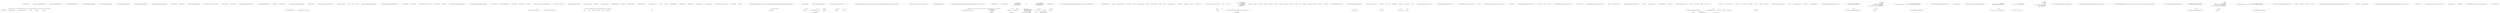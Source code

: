 digraph  {
n52 [label="CommandLine.Text.Tests.VerbsHelpTextFixture", span=""];
n0 [cluster="CommandLine.Text.Tests.VerbsHelpTextFixture.FailedParsingPrintsHelpIndex()", label="Entry CommandLine.Text.Tests.VerbsHelpTextFixture.FailedParsingPrintsHelpIndex()", span="43-43"];
n1 [cluster="CommandLine.Text.Tests.VerbsHelpTextFixture.FailedParsingPrintsHelpIndex()", label="DoCoreTestForIndex(new string[] {})", span="45-45"];
n2 [cluster="CommandLine.Text.Tests.VerbsHelpTextFixture.FailedParsingPrintsHelpIndex()", label="Exit CommandLine.Text.Tests.VerbsHelpTextFixture.FailedParsingPrintsHelpIndex()", span="43-43"];
n3 [cluster="CommandLine.Text.Tests.VerbsHelpTextFixture.DoCoreTestForIndex(string[])", label="Entry CommandLine.Text.Tests.VerbsHelpTextFixture.DoCoreTestForIndex(string[])", span="94-94"];
n4 [cluster="CommandLine.Text.Tests.VerbsHelpTextFixture.RequestingHelpPrintsHelpIndex()", label="Entry CommandLine.Text.Tests.VerbsHelpTextFixture.RequestingHelpPrintsHelpIndex()", span="49-49"];
n5 [cluster="CommandLine.Text.Tests.VerbsHelpTextFixture.RequestingHelpPrintsHelpIndex()", label="DoCoreTestForIndex(new string[] {''help''})", span="51-51"];
n6 [cluster="CommandLine.Text.Tests.VerbsHelpTextFixture.RequestingHelpPrintsHelpIndex()", label="Exit CommandLine.Text.Tests.VerbsHelpTextFixture.RequestingHelpPrintsHelpIndex()", span="49-49"];
n7 [cluster="CommandLine.Text.Tests.VerbsHelpTextFixture.RequestingBadHelpPrintsHelpIndex()", label="Entry CommandLine.Text.Tests.VerbsHelpTextFixture.RequestingBadHelpPrintsHelpIndex()", span="55-55"];
n8 [cluster="CommandLine.Text.Tests.VerbsHelpTextFixture.RequestingBadHelpPrintsHelpIndex()", label="DoCoreTestForIndex(new string[] { ''help'', ''undefined'' })", span="57-57"];
n9 [cluster="CommandLine.Text.Tests.VerbsHelpTextFixture.RequestingBadHelpPrintsHelpIndex()", label="Exit CommandLine.Text.Tests.VerbsHelpTextFixture.RequestingBadHelpPrintsHelpIndex()", span="55-55"];
n10 [cluster="CommandLine.Text.Tests.VerbsHelpTextFixture.FailedVerbParsingPrintsParticularHelpScreen()", label="Entry CommandLine.Text.Tests.VerbsHelpTextFixture.FailedVerbParsingPrintsParticularHelpScreen()", span="61-61"];
n11 [cluster="CommandLine.Text.Tests.VerbsHelpTextFixture.FailedVerbParsingPrintsParticularHelpScreen()", label="var options = new OptionsWithVerbsHelp()", span="63-63"];
n12 [cluster="CommandLine.Text.Tests.VerbsHelpTextFixture.FailedVerbParsingPrintsParticularHelpScreen()", label="var testWriter = new StringWriter()", span="64-64"];
n22 [cluster="CommandLine.Tests.Mocks.OptionsWithVerbsHelp.OptionsWithVerbsHelp()", label="Entry CommandLine.Tests.Mocks.OptionsWithVerbsHelp.OptionsWithVerbsHelp()", span="80-80"];
n13 [cluster="CommandLine.Text.Tests.VerbsHelpTextFixture.FailedVerbParsingPrintsParticularHelpScreen()", label="Result = Parser.ParseArguments(new string[] { ''clone'', ''--no_hardlinks'' }, options, testWriter)", span="65-65"];
n23 [cluster="System.IO.StringWriter.StringWriter()", label="Entry System.IO.StringWriter.StringWriter()", span="0-0"];
n15 [cluster="CommandLine.Text.Tests.VerbsHelpTextFixture.FailedVerbParsingPrintsParticularHelpScreen()", label="var helpText = testWriter.ToString()", span="69-69"];
n14 [cluster="CommandLine.Text.Tests.VerbsHelpTextFixture.FailedVerbParsingPrintsParticularHelpScreen()", label="ResultShouldBeFalse()", span="67-67"];
n24 [cluster="CommandLine.ICommandLineParser.ParseArguments(string[], object, System.IO.TextWriter)", label="Entry CommandLine.ICommandLineParser.ParseArguments(string[], object, System.IO.TextWriter)", span="64-64"];
n25 [cluster="CommandLine.Tests.CommandLineParserBaseFixture.ResultShouldBeFalse()", label="Entry CommandLine.Tests.CommandLineParserBaseFixture.ResultShouldBeFalse()", span="64-64"];
n16 [cluster="CommandLine.Text.Tests.VerbsHelpTextFixture.FailedVerbParsingPrintsParticularHelpScreen()", label="Console.WriteLine(helpText)", span="70-70"];
n26 [cluster="System.IO.StringWriter.ToString()", label="Entry System.IO.StringWriter.ToString()", span="0-0"];
n17 [cluster="CommandLine.Text.Tests.VerbsHelpTextFixture.FailedVerbParsingPrintsParticularHelpScreen()", label="var lines = helpText.Split(new string[] { Environment.NewLine }, StringSplitOptions.RemoveEmptyEntries)", span="71-71"];
n27 [cluster="System.Console.WriteLine(string)", label="Entry System.Console.WriteLine(string)", span="0-0"];
n18 [cluster="CommandLine.Text.Tests.VerbsHelpTextFixture.FailedVerbParsingPrintsParticularHelpScreen()", label="lines[5].Trim().Should().Equal(''--no-hardlinks    Optimize the cloning process from a repository on a local'')", span="73-73"];
n28 [cluster="string.Split(string[], System.StringSplitOptions)", label="Entry string.Split(string[], System.StringSplitOptions)", span="0-0"];
n19 [cluster="CommandLine.Text.Tests.VerbsHelpTextFixture.FailedVerbParsingPrintsParticularHelpScreen()", label="lines[6].Trim().Should().Equal(''filesystem by copying files.'')", span="74-74"];
n20 [cluster="CommandLine.Text.Tests.VerbsHelpTextFixture.FailedVerbParsingPrintsParticularHelpScreen()", label="lines[7].Trim().Should().Equal(''-q, --quiet       Suppress summary message.'')", span="75-75"];
n29 [cluster="string.Trim()", label="Entry string.Trim()", span="0-0"];
n30 [cluster="Unk.Should", label="Entry Unk.Should", span=""];
n31 [cluster="Unk.Equal", label="Entry Unk.Equal", span=""];
n21 [cluster="CommandLine.Text.Tests.VerbsHelpTextFixture.FailedVerbParsingPrintsParticularHelpScreen()", label="Exit CommandLine.Text.Tests.VerbsHelpTextFixture.FailedVerbParsingPrintsParticularHelpScreen()", span="61-61"];
n32 [cluster="CommandLine.Text.Tests.VerbsHelpTextFixture.RequestingHelpOfParticularVerbWithoutInstanceShouldWork()", label="Entry CommandLine.Text.Tests.VerbsHelpTextFixture.RequestingHelpOfParticularVerbWithoutInstanceShouldWork()", span="80-80"];
n33 [cluster="CommandLine.Text.Tests.VerbsHelpTextFixture.RequestingHelpOfParticularVerbWithoutInstanceShouldWork()", label="var options = new OptionsWithVerbsHelp()", span="82-82"];
n34 [cluster="CommandLine.Text.Tests.VerbsHelpTextFixture.RequestingHelpOfParticularVerbWithoutInstanceShouldWork()", label="var testWriter = new StringWriter()", span="83-83"];
n35 [cluster="CommandLine.Text.Tests.VerbsHelpTextFixture.RequestingHelpOfParticularVerbWithoutInstanceShouldWork()", label="Result = Parser.ParseArguments(new string[] {''help'', ''add''}, options, testWriter)", span="84-84"];
n37 [cluster="CommandLine.Text.Tests.VerbsHelpTextFixture.RequestingHelpOfParticularVerbWithoutInstanceShouldWork()", label="var helpText = testWriter.ToString()", span="88-88"];
n36 [cluster="CommandLine.Text.Tests.VerbsHelpTextFixture.RequestingHelpOfParticularVerbWithoutInstanceShouldWork()", label="ResultShouldBeFalse()", span="86-86"];
n38 [cluster="CommandLine.Text.Tests.VerbsHelpTextFixture.RequestingHelpOfParticularVerbWithoutInstanceShouldWork()", label="Console.WriteLine(helpText)", span="89-89"];
n39 [cluster="CommandLine.Text.Tests.VerbsHelpTextFixture.RequestingHelpOfParticularVerbWithoutInstanceShouldWork()", label="var lines = helpText.Split(new string[] { Environment.NewLine }, StringSplitOptions.RemoveEmptyEntries)", span="90-90"];
n40 [cluster="CommandLine.Text.Tests.VerbsHelpTextFixture.RequestingHelpOfParticularVerbWithoutInstanceShouldWork()", label="Exit CommandLine.Text.Tests.VerbsHelpTextFixture.RequestingHelpOfParticularVerbWithoutInstanceShouldWork()", span="80-80"];
n41 [cluster="CommandLine.Text.Tests.VerbsHelpTextFixture.DoCoreTestForIndex(string[])", label="var options = new OptionsWithVerbsHelp()", span="96-96"];
n43 [cluster="CommandLine.Text.Tests.VerbsHelpTextFixture.DoCoreTestForIndex(string[])", label="Result = Parser.ParseArguments(args, options, testWriter)", span="98-98"];
n42 [cluster="CommandLine.Text.Tests.VerbsHelpTextFixture.DoCoreTestForIndex(string[])", label="var testWriter = new StringWriter()", span="97-97"];
n45 [cluster="CommandLine.Text.Tests.VerbsHelpTextFixture.DoCoreTestForIndex(string[])", label="var helpText = testWriter.ToString()", span="102-102"];
n44 [cluster="CommandLine.Text.Tests.VerbsHelpTextFixture.DoCoreTestForIndex(string[])", label="ResultShouldBeFalse()", span="100-100"];
n46 [cluster="CommandLine.Text.Tests.VerbsHelpTextFixture.DoCoreTestForIndex(string[])", label="Console.WriteLine(helpText)", span="103-103"];
n47 [cluster="CommandLine.Text.Tests.VerbsHelpTextFixture.DoCoreTestForIndex(string[])", label="var lines = helpText.Split(new string[] { Environment.NewLine }, StringSplitOptions.RemoveEmptyEntries)", span="104-104"];
n48 [cluster="CommandLine.Text.Tests.VerbsHelpTextFixture.DoCoreTestForIndex(string[])", label="lines[5].Trim().Should().Equal(''add       Add file contents to the index.'')", span="106-106"];
n49 [cluster="CommandLine.Text.Tests.VerbsHelpTextFixture.DoCoreTestForIndex(string[])", label="lines[6].Trim().Should().Equal(''commit    Record changes to the repository.'')", span="107-107"];
n50 [cluster="CommandLine.Text.Tests.VerbsHelpTextFixture.DoCoreTestForIndex(string[])", label="lines[7].Trim().Should().Equal(''clone     Clone a repository into a new directory.'')", span="108-108"];
n51 [cluster="CommandLine.Text.Tests.VerbsHelpTextFixture.DoCoreTestForIndex(string[])", label="Exit CommandLine.Text.Tests.VerbsHelpTextFixture.DoCoreTestForIndex(string[])", span="94-94"];
m0_4 [cluster="CommandLine.ParserSettings.~ParserSettings()", file="InstanceChooser.cs", label="Entry CommandLine.ParserSettings.~ParserSettings()", span="34-34"];
m0_5 [cluster="CommandLine.ParserSettings.~ParserSettings()", file="InstanceChooser.cs", label="Dispose(false)", span="36-36"];
m0_6 [cluster="CommandLine.ParserSettings.~ParserSettings()", file="InstanceChooser.cs", label="Exit CommandLine.ParserSettings.~ParserSettings()", span="34-34"];
m0_0 [cluster="CommandLine.ParserSettings.ParserSettings()", file="InstanceChooser.cs", label="Entry CommandLine.ParserSettings.ParserSettings()", span="25-25"];
m0_1 [cluster="CommandLine.ParserSettings.ParserSettings()", file="InstanceChooser.cs", label="this.caseSensitive = true", span="27-27"];
m0_2 [cluster="CommandLine.ParserSettings.ParserSettings()", file="InstanceChooser.cs", label="this.parsingCulture = CultureInfo.InvariantCulture", span="28-28"];
m0_3 [cluster="CommandLine.ParserSettings.ParserSettings()", file="InstanceChooser.cs", label="Exit CommandLine.ParserSettings.ParserSettings()", span="25-25"];
m0_7 [cluster="CommandLine.ParserSettings.Dispose(bool)", file="InstanceChooser.cs", label="Entry CommandLine.ParserSettings.Dispose(bool)", span="126-126"];
m0_13 [cluster="CommandLine.ParserSettings.Dispose(bool)", file="InstanceChooser.cs", label="this.disposed", span="128-128"];
m0_15 [cluster="CommandLine.ParserSettings.Dispose(bool)", file="InstanceChooser.cs", label=disposing, span="133-133"];
m0_14 [cluster="CommandLine.ParserSettings.Dispose(bool)", file="InstanceChooser.cs", label="return;", span="130-130"];
m0_16 [cluster="CommandLine.ParserSettings.Dispose(bool)", file="InstanceChooser.cs", label="HelpWriter != null", span="135-135"];
m0_17 [cluster="CommandLine.ParserSettings.Dispose(bool)", file="InstanceChooser.cs", label="this.helpWriter.Dispose()", span="137-137"];
m0_19 [cluster="CommandLine.ParserSettings.Dispose(bool)", file="InstanceChooser.cs", label="this.disposed = true", span="141-141"];
m0_18 [cluster="CommandLine.ParserSettings.Dispose(bool)", file="InstanceChooser.cs", label="this.helpWriter = null", span="138-138"];
m0_20 [cluster="CommandLine.ParserSettings.Dispose(bool)", file="InstanceChooser.cs", label="Exit CommandLine.ParserSettings.Dispose(bool)", span="126-126"];
m0_12 [cluster="System.GC.SuppressFinalize(object)", file="InstanceChooser.cs", label="Entry System.GC.SuppressFinalize(object)", span="0-0"];
m0_21 [cluster="System.IO.TextWriter.Dispose()", file="InstanceChooser.cs", label="Entry System.IO.TextWriter.Dispose()", span="0-0"];
m0_8 [cluster="CommandLine.ParserSettings.Dispose()", file="InstanceChooser.cs", label="Entry CommandLine.ParserSettings.Dispose()", span="119-119"];
m0_9 [cluster="CommandLine.ParserSettings.Dispose()", file="InstanceChooser.cs", label="Dispose(true)", span="121-121"];
m0_10 [cluster="CommandLine.ParserSettings.Dispose()", file="InstanceChooser.cs", label="GC.SuppressFinalize(this)", span="123-123"];
m0_11 [cluster="CommandLine.ParserSettings.Dispose()", file="InstanceChooser.cs", label="Exit CommandLine.ParserSettings.Dispose()", span="119-119"];
m0_22 [file="InstanceChooser.cs", label="CommandLine.ParserSettings", span=""];
m2_22 [cluster="System.Collections.Generic.IEnumerable<TSource>.Contains<TSource>(TSource)", file="Tokenizer.cs", label="Entry System.Collections.Generic.IEnumerable<TSource>.Contains<TSource>(TSource)", span="0-0"];
m2_133 [cluster="string.Split(params char[])", file="Tokenizer.cs", label="Entry string.Split(params char[])", span="0-0"];
m2_14 [cluster="Unk.nameLookup", file="Tokenizer.cs", label="Entry Unk.nameLookup", span=""];
m2_23 [cluster="CommandLine.Core.Tokenizer.PreprocessDashDash(System.Collections.Generic.IEnumerable<string>, System.Func<System.Collections.Generic.IEnumerable<string>, RailwaySharp.ErrorHandling.Result<System.Collections.Generic.IEnumerable<CommandLine.Core.Token>, CommandLine.Error>>)", file="Tokenizer.cs", label="Entry CommandLine.Core.Tokenizer.PreprocessDashDash(System.Collections.Generic.IEnumerable<string>, System.Func<System.Collections.Generic.IEnumerable<string>, RailwaySharp.ErrorHandling.Result<System.Collections.Generic.IEnumerable<CommandLine.Core.Token>, CommandLine.Error>>)", span="33-33"];
m2_24 [cluster="CommandLine.Core.Tokenizer.PreprocessDashDash(System.Collections.Generic.IEnumerable<string>, System.Func<System.Collections.Generic.IEnumerable<string>, RailwaySharp.ErrorHandling.Result<System.Collections.Generic.IEnumerable<CommandLine.Core.Token>, CommandLine.Error>>)", file="Tokenizer.cs", label="arguments.Any(arg => arg.EqualsOrdinal(''--''))", span="37-37"];
m2_25 [cluster="CommandLine.Core.Tokenizer.PreprocessDashDash(System.Collections.Generic.IEnumerable<string>, System.Func<System.Collections.Generic.IEnumerable<string>, RailwaySharp.ErrorHandling.Result<System.Collections.Generic.IEnumerable<CommandLine.Core.Token>, CommandLine.Error>>)", file="Tokenizer.cs", label="var tokenizerResult = tokenizer(arguments.TakeWhile(arg => !arg.EqualsOrdinal(''--'')))", span="39-39"];
m2_26 [cluster="CommandLine.Core.Tokenizer.PreprocessDashDash(System.Collections.Generic.IEnumerable<string>, System.Func<System.Collections.Generic.IEnumerable<string>, RailwaySharp.ErrorHandling.Result<System.Collections.Generic.IEnumerable<CommandLine.Core.Token>, CommandLine.Error>>)", file="Tokenizer.cs", label="var values = arguments.SkipWhile(arg => !arg.EqualsOrdinal(''--'')).Skip(1).Select(Token.Value)", span="40-40"];
m2_28 [cluster="CommandLine.Core.Tokenizer.PreprocessDashDash(System.Collections.Generic.IEnumerable<string>, System.Func<System.Collections.Generic.IEnumerable<string>, RailwaySharp.ErrorHandling.Result<System.Collections.Generic.IEnumerable<CommandLine.Core.Token>, CommandLine.Error>>)", file="Tokenizer.cs", label="return tokenizer(arguments);", span="43-43"];
m2_27 [cluster="CommandLine.Core.Tokenizer.PreprocessDashDash(System.Collections.Generic.IEnumerable<string>, System.Func<System.Collections.Generic.IEnumerable<string>, RailwaySharp.ErrorHandling.Result<System.Collections.Generic.IEnumerable<CommandLine.Core.Token>, CommandLine.Error>>)", file="Tokenizer.cs", label="return tokenizerResult.Map(tokens => tokens.Concat(values));", span="41-41"];
m2_29 [cluster="CommandLine.Core.Tokenizer.PreprocessDashDash(System.Collections.Generic.IEnumerable<string>, System.Func<System.Collections.Generic.IEnumerable<string>, RailwaySharp.ErrorHandling.Result<System.Collections.Generic.IEnumerable<CommandLine.Core.Token>, CommandLine.Error>>)", file="Tokenizer.cs", label="Exit CommandLine.Core.Tokenizer.PreprocessDashDash(System.Collections.Generic.IEnumerable<string>, System.Func<System.Collections.Generic.IEnumerable<string>, RailwaySharp.ErrorHandling.Result<System.Collections.Generic.IEnumerable<CommandLine.Core.Token>, CommandLine.Error>>)", span="33-33"];
m2_79 [cluster="System.Collections.Generic.IEnumerable<TSource>.Concat<TSource>(System.Collections.Generic.IEnumerable<TSource>)", file="Tokenizer.cs", label="Entry System.Collections.Generic.IEnumerable<TSource>.Concat<TSource>(System.Collections.Generic.IEnumerable<TSource>)", span="0-0"];
m2_131 [cluster="CommandLine.BadFormatTokenError.BadFormatTokenError(string)", file="Tokenizer.cs", label="Entry CommandLine.BadFormatTokenError.BadFormatTokenError(string)", span="196-196"];
m2_50 [cluster="CommandLine.Core.Tokenizer.ExplodeOptionList(RailwaySharp.ErrorHandling.Result<System.Collections.Generic.IEnumerable<CommandLine.Core.Token>, CommandLine.Error>, System.Func<string, CSharpx.Maybe<char>>)", file="Tokenizer.cs", label="Entry CommandLine.Core.Tokenizer.ExplodeOptionList(RailwaySharp.ErrorHandling.Result<System.Collections.Generic.IEnumerable<CommandLine.Core.Token>, CommandLine.Error>, System.Func<string, CSharpx.Maybe<char>>)", span="46-46"];
m2_51 [cluster="CommandLine.Core.Tokenizer.ExplodeOptionList(RailwaySharp.ErrorHandling.Result<System.Collections.Generic.IEnumerable<CommandLine.Core.Token>, CommandLine.Error>, System.Func<string, CSharpx.Maybe<char>>)", file="Tokenizer.cs", label="var tokens = tokenizerResult.SucceededWith()", span="50-50"];
m2_52 [cluster="CommandLine.Core.Tokenizer.ExplodeOptionList(RailwaySharp.ErrorHandling.Result<System.Collections.Generic.IEnumerable<CommandLine.Core.Token>, CommandLine.Error>, System.Func<string, CSharpx.Maybe<char>>)", file="Tokenizer.cs", label="var replaces = tokens.Select((t,i) =>\r\n                optionSequenceWithSeparatorLookup(t.Text)\r\n                    .Return(sep => Tuple.Create(i + 1, sep),\r\n                        Tuple.Create(-1, '\0'))).SkipWhile(x => x.Item1 < 0)", span="52-55"];
m2_55 [cluster="CommandLine.Core.Tokenizer.ExplodeOptionList(RailwaySharp.ErrorHandling.Result<System.Collections.Generic.IEnumerable<CommandLine.Core.Token>, CommandLine.Error>, System.Func<string, CSharpx.Maybe<char>>)", file="Tokenizer.cs", label="return Result.Succeed(flattened, tokenizerResult.SuccessfulMessages());", span="64-64"];
m2_53 [cluster="CommandLine.Core.Tokenizer.ExplodeOptionList(RailwaySharp.ErrorHandling.Result<System.Collections.Generic.IEnumerable<CommandLine.Core.Token>, CommandLine.Error>, System.Func<string, CSharpx.Maybe<char>>)", file="Tokenizer.cs", label="var exploded = tokens.Select((t, i) =>\r\n                        replaces.FirstOrDefault(x => x.Item1 == i).ToMaybe()\r\n                            .Return(r => t.Text.Split(r.Item2).Select(Token.Value),\r\n                                Enumerable.Empty<Token>().Concat(new[]{ t })))", span="57-60"];
m2_54 [cluster="CommandLine.Core.Tokenizer.ExplodeOptionList(RailwaySharp.ErrorHandling.Result<System.Collections.Generic.IEnumerable<CommandLine.Core.Token>, CommandLine.Error>, System.Func<string, CSharpx.Maybe<char>>)", file="Tokenizer.cs", label="var flattened = exploded.SelectMany(x => x)", span="62-62"];
m2_56 [cluster="CommandLine.Core.Tokenizer.ExplodeOptionList(RailwaySharp.ErrorHandling.Result<System.Collections.Generic.IEnumerable<CommandLine.Core.Token>, CommandLine.Error>, System.Func<string, CSharpx.Maybe<char>>)", file="Tokenizer.cs", label="Exit CommandLine.Core.Tokenizer.ExplodeOptionList(RailwaySharp.ErrorHandling.Result<System.Collections.Generic.IEnumerable<CommandLine.Core.Token>, CommandLine.Error>, System.Func<string, CSharpx.Maybe<char>>)", span="46-46"];
m2_8 [cluster="string.StartsWith(string, System.StringComparison)", file="Tokenizer.cs", label="Entry string.StartsWith(string, System.StringComparison)", span="0-0"];
m2_58 [cluster="Unk.SkipWhile", file="Tokenizer.cs", label="Entry Unk.SkipWhile", span=""];
m2_111 [cluster="CommandLine.Core.Token.Name(string)", file="Tokenizer.cs", label="Entry CommandLine.Core.Token.Name(string)", span="19-19"];
m2_132 [cluster="System.Action<T>.Invoke(T)", file="Tokenizer.cs", label="Entry System.Action<T>.Invoke(T)", span="0-0"];
m2_30 [cluster="Unk.Any", file="Tokenizer.cs", label="Entry Unk.Any", span=""];
m2_9 [cluster="CommandLine.Core.Token.Value(string)", file="Tokenizer.cs", label="Entry CommandLine.Core.Token.Value(string)", span="24-24"];
m2_13 [cluster="Unk.IsName", file="Tokenizer.cs", label="Entry Unk.IsName", span=""];
m2_32 [cluster="System.Func<T, TResult>.Invoke(T)", file="Tokenizer.cs", label="Entry System.Func<T, TResult>.Invoke(T)", span="0-0"];
m2_15 [cluster="Unk.Where", file="Tokenizer.cs", label="Entry Unk.Where", span=""];
m2_69 [cluster="Unk.Create", file="Tokenizer.cs", label="Entry Unk.Create", span=""];
m2_78 [cluster="System.Linq.Enumerable.Empty<TResult>()", file="Tokenizer.cs", label="Entry System.Linq.Enumerable.Empty<TResult>()", span="0-0"];
m2_112 [cluster="string.Substring(int, int)", file="Tokenizer.cs", label="Entry string.Substring(int, int)", span="0-0"];
m2_113 [cluster="string.String(char, int)", file="Tokenizer.cs", label="Entry string.String(char, int)", span="0-0"];
m2_77 [cluster="Unk.ToMaybe", file="Tokenizer.cs", label="Entry Unk.ToMaybe", span=""];
m2_64 [cluster="System.Tuple.Create<T1, T2>(T1, T2)", file="Tokenizer.cs", label="Entry System.Tuple.Create<T1, T2>(T1, T2)", span="0-0"];
m2_83 [cluster="lambda expression", file="Tokenizer.cs", label="Entry lambda expression", span="59-59"];
m2_20 [cluster="lambda expression", file="Tokenizer.cs", label="!unkTokens.Contains(x)", span="30-30"];
m2_19 [cluster="lambda expression", file="Tokenizer.cs", label="Entry lambda expression", span="30-30"];
m2_21 [cluster="lambda expression", file="Tokenizer.cs", label="Exit lambda expression", span="30-30"];
m2_37 [cluster="lambda expression", file="Tokenizer.cs", label="Entry lambda expression", span="37-37"];
m2_41 [cluster="lambda expression", file="Tokenizer.cs", label="Entry lambda expression", span="39-39"];
m2_44 [cluster="lambda expression", file="Tokenizer.cs", label="Entry lambda expression", span="40-40"];
m2_48 [cluster="lambda expression", file="Tokenizer.cs", label="tokens.Concat(values)", span="41-41"];
m2_47 [cluster="lambda expression", file="Tokenizer.cs", label="Entry lambda expression", span="41-41"];
m2_38 [cluster="lambda expression", file="Tokenizer.cs", label="arg.EqualsOrdinal(''--'')", span="37-37"];
m2_39 [cluster="lambda expression", file="Tokenizer.cs", label="Exit lambda expression", span="37-37"];
m2_42 [cluster="lambda expression", file="Tokenizer.cs", label="!arg.EqualsOrdinal(''--'')", span="39-39"];
m2_43 [cluster="lambda expression", file="Tokenizer.cs", label="Exit lambda expression", span="39-39"];
m2_45 [cluster="lambda expression", file="Tokenizer.cs", label="!arg.EqualsOrdinal(''--'')", span="40-40"];
m2_46 [cluster="lambda expression", file="Tokenizer.cs", label="Exit lambda expression", span="40-40"];
m2_49 [cluster="lambda expression", file="Tokenizer.cs", label="Exit lambda expression", span="41-41"];
m2_62 [cluster="lambda expression", file="Tokenizer.cs", label="optionSequenceWithSeparatorLookup(t.Text)\r\n                    .Return(sep => Tuple.Create(i + 1, sep),\r\n                        Tuple.Create(-1, '\0'))", span="53-55"];
m2_61 [cluster="lambda expression", file="Tokenizer.cs", label="Entry lambda expression", span="52-55"];
m2_70 [cluster="lambda expression", file="Tokenizer.cs", label="Entry lambda expression", span="55-55"];
m2_74 [cluster="lambda expression", file="Tokenizer.cs", label="replaces.FirstOrDefault(x => x.Item1 == i).ToMaybe()\r\n                            .Return(r => t.Text.Split(r.Item2).Select(Token.Value),\r\n                                Enumerable.Empty<Token>().Concat(new[]{ t }))", span="58-60"];
m2_73 [cluster="lambda expression", file="Tokenizer.cs", label="Entry lambda expression", span="57-60"];
m2_87 [cluster="lambda expression", file="Tokenizer.cs", label="Entry lambda expression", span="62-62"];
m2_67 [cluster="lambda expression", file="Tokenizer.cs", label="Tuple.Create(i + 1, sep)", span="54-54"];
m2_63 [cluster="lambda expression", file="Tokenizer.cs", label="Exit lambda expression", span="52-55"];
m2_66 [cluster="lambda expression", file="Tokenizer.cs", label="Entry lambda expression", span="54-54"];
m2_68 [cluster="lambda expression", file="Tokenizer.cs", label="Exit lambda expression", span="54-54"];
m2_71 [cluster="lambda expression", file="Tokenizer.cs", label="x.Item1 < 0", span="55-55"];
m2_72 [cluster="lambda expression", file="Tokenizer.cs", label="Exit lambda expression", span="55-55"];
m2_81 [cluster="lambda expression", file="Tokenizer.cs", label="x.Item1 == i", span="58-58"];
m2_84 [cluster="lambda expression", file="Tokenizer.cs", label="t.Text.Split(r.Item2).Select(Token.Value)", span="59-59"];
m2_75 [cluster="lambda expression", file="Tokenizer.cs", label="Exit lambda expression", span="57-60"];
m2_80 [cluster="lambda expression", file="Tokenizer.cs", label="Entry lambda expression", span="58-58"];
m2_82 [cluster="lambda expression", file="Tokenizer.cs", label="Exit lambda expression", span="58-58"];
m2_85 [cluster="lambda expression", file="Tokenizer.cs", label="Exit lambda expression", span="59-59"];
m2_88 [cluster="lambda expression", file="Tokenizer.cs", label=x, span="62-62"];
m2_89 [cluster="lambda expression", file="Tokenizer.cs", label="Exit lambda expression", span="62-62"];
m2_34 [cluster="System.Collections.Generic.IEnumerable<TSource>.Skip<TSource>(int)", file="Tokenizer.cs", label="Entry System.Collections.Generic.IEnumerable<TSource>.Skip<TSource>(int)", span="0-0"];
m2_10 [cluster="CommandLine.Core.Tokenizer.TokenizeLongName(string, System.Action<CommandLine.Error>)", file="Tokenizer.cs", label="Entry CommandLine.Core.Tokenizer.TokenizeLongName(string, System.Action<CommandLine.Error>)", span="112-112"];
m2_117 [cluster="CommandLine.Core.Tokenizer.TokenizeLongName(string, System.Action<CommandLine.Error>)", file="Tokenizer.cs", label="value.Length > 2 && value.StartsWith(''--'', StringComparison.Ordinal)", span="116-116"];
m2_121 [cluster="CommandLine.Core.Tokenizer.TokenizeLongName(string, System.Action<CommandLine.Error>)", file="Tokenizer.cs", label="yield return Token.Name(text);", span="122-122"];
m2_122 [cluster="CommandLine.Core.Tokenizer.TokenizeLongName(string, System.Action<CommandLine.Error>)", file="Tokenizer.cs", label="yield break;", span="123-123"];
m2_125 [cluster="CommandLine.Core.Tokenizer.TokenizeLongName(string, System.Action<CommandLine.Error>)", file="Tokenizer.cs", label="yield break;", span="128-128"];
m2_127 [cluster="CommandLine.Core.Tokenizer.TokenizeLongName(string, System.Action<CommandLine.Error>)", file="Tokenizer.cs", label="yield return Token.Name(parts[0]);", span="131-131"];
m2_128 [cluster="CommandLine.Core.Tokenizer.TokenizeLongName(string, System.Action<CommandLine.Error>)", file="Tokenizer.cs", label="yield return Token.Value(parts[1], true);", span="132-132"];
m2_118 [cluster="CommandLine.Core.Tokenizer.TokenizeLongName(string, System.Action<CommandLine.Error>)", file="Tokenizer.cs", label="var text = value.Substring(2)", span="118-118"];
m2_124 [cluster="CommandLine.Core.Tokenizer.TokenizeLongName(string, System.Action<CommandLine.Error>)", file="Tokenizer.cs", label="onError(new BadFormatTokenError(value))", span="127-127"];
m2_119 [cluster="CommandLine.Core.Tokenizer.TokenizeLongName(string, System.Action<CommandLine.Error>)", file="Tokenizer.cs", label="var equalIndex = text.IndexOf('=')", span="119-119"];
m2_126 [cluster="CommandLine.Core.Tokenizer.TokenizeLongName(string, System.Action<CommandLine.Error>)", file="Tokenizer.cs", label="var parts = text.Split('=')", span="130-130"];
m2_120 [cluster="CommandLine.Core.Tokenizer.TokenizeLongName(string, System.Action<CommandLine.Error>)", file="Tokenizer.cs", label="equalIndex <= 0", span="120-120"];
m2_123 [cluster="CommandLine.Core.Tokenizer.TokenizeLongName(string, System.Action<CommandLine.Error>)", file="Tokenizer.cs", label="equalIndex == 1", span="125-125"];
m2_129 [cluster="CommandLine.Core.Tokenizer.TokenizeLongName(string, System.Action<CommandLine.Error>)", file="Tokenizer.cs", label="Exit CommandLine.Core.Tokenizer.TokenizeLongName(string, System.Action<CommandLine.Error>)", span="112-112"];
m2_60 [cluster="RailwaySharp.ErrorHandling.Result<TSuccess, TMessage>.SuccessfulMessages<TSuccess, TMessage>()", file="Tokenizer.cs", label="Entry RailwaySharp.ErrorHandling.Result<TSuccess, TMessage>.SuccessfulMessages<TSuccess, TMessage>()", span="12-12"];
m2_33 [cluster="System.Collections.Generic.IEnumerable<TSource>.SkipWhile<TSource>(System.Func<TSource, bool>)", file="Tokenizer.cs", label="Entry System.Collections.Generic.IEnumerable<TSource>.SkipWhile<TSource>(System.Func<TSource, bool>)", span="0-0"];
m2_17 [cluster="Unk.Concat", file="Tokenizer.cs", label="Entry Unk.Concat", span=""];
m2_36 [cluster="RailwaySharp.ErrorHandling.Result<TSuccess, TMessage>.Map<TSuccess, TMessage, TResult>(System.Func<TSuccess, TResult>)", file="Tokenizer.cs", label="Entry RailwaySharp.ErrorHandling.Result<TSuccess, TMessage>.Map<TSuccess, TMessage, TResult>(System.Func<TSuccess, TResult>)", span="534-534"];
m2_40 [cluster="string.EqualsOrdinal(string)", file="Tokenizer.cs", label="Entry string.EqualsOrdinal(string)", span="40-40"];
m2_31 [cluster="System.Collections.Generic.IEnumerable<TSource>.TakeWhile<TSource>(System.Func<TSource, bool>)", file="Tokenizer.cs", label="Entry System.Collections.Generic.IEnumerable<TSource>.TakeWhile<TSource>(System.Func<TSource, bool>)", span="0-0"];
m2_130 [cluster="string.IndexOf(char)", file="Tokenizer.cs", label="Entry string.IndexOf(char)", span="0-0"];
m2_35 [cluster="Unk.Select", file="Tokenizer.cs", label="Entry Unk.Select", span=""];
m2_12 [cluster="Unk.Memorize", file="Tokenizer.cs", label="Entry Unk.Memorize", span=""];
m2_0 [cluster="CommandLine.Core.Tokenizer.Tokenize(System.Collections.Generic.IEnumerable<string>, System.Func<string, bool>)", file="Tokenizer.cs", label="Entry CommandLine.Core.Tokenizer.Tokenize(System.Collections.Generic.IEnumerable<string>, System.Func<string, bool>)", span="13-13"];
m2_1 [cluster="CommandLine.Core.Tokenizer.Tokenize(System.Collections.Generic.IEnumerable<string>, System.Func<string, bool>)", file="Tokenizer.cs", label="var errors = new List<Error>()", span="17-17"];
m2_3 [cluster="CommandLine.Core.Tokenizer.Tokenize(System.Collections.Generic.IEnumerable<string>, System.Func<string, bool>)", file="Tokenizer.cs", label="var tokens = (from arg in arguments\r\n                          from token in !arg.StartsWith(''-'', StringComparison.Ordinal)\r\n                               ? new[] { Token.Value(arg) }\r\n                               : arg.StartsWith(''--'', StringComparison.Ordinal)\r\n                                     ? TokenizeLongName(arg, onError)\r\n                                     : TokenizeShortName(arg, nameLookup)\r\n                          select token).Memorize()", span="20-26"];
m2_4 [cluster="CommandLine.Core.Tokenizer.Tokenize(System.Collections.Generic.IEnumerable<string>, System.Func<string, bool>)", file="Tokenizer.cs", label="var unkTokens = (from t in tokens where t.IsName() && !nameLookup(t.Text) select t).Memorize()", span="28-28"];
m2_2 [cluster="CommandLine.Core.Tokenizer.Tokenize(System.Collections.Generic.IEnumerable<string>, System.Func<string, bool>)", file="Tokenizer.cs", label="Action<Error> onError = errors.Add", span="18-18"];
m2_5 [cluster="CommandLine.Core.Tokenizer.Tokenize(System.Collections.Generic.IEnumerable<string>, System.Func<string, bool>)", file="Tokenizer.cs", label="return Result.Succeed(tokens.Where(x => !unkTokens.Contains(x)), errors.Concat(from t in unkTokens select new UnknownOptionError(t.Text)));", span="30-30"];
m2_6 [cluster="CommandLine.Core.Tokenizer.Tokenize(System.Collections.Generic.IEnumerable<string>, System.Func<string, bool>)", file="Tokenizer.cs", label="Exit CommandLine.Core.Tokenizer.Tokenize(System.Collections.Generic.IEnumerable<string>, System.Func<string, bool>)", span="13-13"];
m2_65 [cluster="Unk.Return", file="Tokenizer.cs", label="Entry Unk.Return", span=""];
m2_115 [cluster="System.Collections.Generic.List<T>.Add(T)", file="Tokenizer.cs", label="Entry System.Collections.Generic.List<T>.Add(T)", span="0-0"];
m2_57 [cluster="RailwaySharp.ErrorHandling.Result<TSuccess, TMessage>.SucceededWith<TSuccess, TMessage>()", file="Tokenizer.cs", label="Entry RailwaySharp.ErrorHandling.Result<TSuccess, TMessage>.SucceededWith<TSuccess, TMessage>()", span="653-653"];
m2_110 [cluster="char.IsDigit(char)", file="Tokenizer.cs", label="Entry char.IsDigit(char)", span="0-0"];
m2_7 [cluster="System.Collections.Generic.List<T>.List()", file="Tokenizer.cs", label="Entry System.Collections.Generic.List<T>.List()", span="0-0"];
m2_134 [cluster="CommandLine.Core.Token.Value(string, bool)", file="Tokenizer.cs", label="Entry CommandLine.Core.Token.Value(string, bool)", span="29-29"];
m2_16 [cluster="UnknownOptionError.cstr", file="Tokenizer.cs", label="Entry UnknownOptionError.cstr", span=""];
m2_116 [cluster="System.Collections.Generic.IEnumerable<TSource>.Count<TSource>()", file="Tokenizer.cs", label="Entry System.Collections.Generic.IEnumerable<TSource>.Count<TSource>()", span="0-0"];
m2_59 [cluster="Unk.SelectMany", file="Tokenizer.cs", label="Entry Unk.SelectMany", span=""];
m2_76 [cluster="Unk.FirstOrDefault", file="Tokenizer.cs", label="Entry Unk.FirstOrDefault", span=""];
m2_86 [cluster="Unk.Split", file="Tokenizer.cs", label="Entry Unk.Split", span=""];
m2_11 [cluster="CommandLine.Core.Tokenizer.TokenizeShortName(string, System.Func<string, bool>)", file="Tokenizer.cs", label="Entry CommandLine.Core.Tokenizer.TokenizeShortName(string, System.Func<string, bool>)", span="67-67"];
m2_90 [cluster="CommandLine.Core.Tokenizer.TokenizeShortName(string, System.Func<string, bool>)", file="Tokenizer.cs", label="value.Length > 1 || value[0] == '-' || value[1] != '-'", span="71-71"];
m2_93 [cluster="CommandLine.Core.Tokenizer.TokenizeShortName(string, System.Func<string, bool>)", file="Tokenizer.cs", label="yield return Token.Value(value);", span="77-77"];
m2_94 [cluster="CommandLine.Core.Tokenizer.TokenizeShortName(string, System.Func<string, bool>)", file="Tokenizer.cs", label="yield break;", span="78-78"];
m2_96 [cluster="CommandLine.Core.Tokenizer.TokenizeShortName(string, System.Func<string, bool>)", file="Tokenizer.cs", label="yield return Token.Name(text);", span="83-83"];
m2_97 [cluster="CommandLine.Core.Tokenizer.TokenizeShortName(string, System.Func<string, bool>)", file="Tokenizer.cs", label="yield break;", span="84-84"];
m2_99 [cluster="CommandLine.Core.Tokenizer.TokenizeShortName(string, System.Func<string, bool>)", file="Tokenizer.cs", label="yield return Token.Name(first);", span="88-88"];
m2_105 [cluster="CommandLine.Core.Tokenizer.TokenizeShortName(string, System.Func<string, bool>)", file="Tokenizer.cs", label="yield return Token.Name(n);", span="98-98"];
m2_107 [cluster="CommandLine.Core.Tokenizer.TokenizeShortName(string, System.Func<string, bool>)", file="Tokenizer.cs", label="yield return Token.Value(text.Substring(seen.Count()));", span="107-107"];
m2_91 [cluster="CommandLine.Core.Tokenizer.TokenizeShortName(string, System.Func<string, bool>)", file="Tokenizer.cs", label="var text = value.Substring(1)", span="73-73"];
m2_95 [cluster="CommandLine.Core.Tokenizer.TokenizeShortName(string, System.Func<string, bool>)", file="Tokenizer.cs", label="value.Length == 2", span="81-81"];
m2_103 [cluster="CommandLine.Core.Tokenizer.TokenizeShortName(string, System.Func<string, bool>)", file="Tokenizer.cs", label="!seen.Contains(c) && nameLookup(n)", span="95-95"];
m2_92 [cluster="CommandLine.Core.Tokenizer.TokenizeShortName(string, System.Func<string, bool>)", file="Tokenizer.cs", label="char.IsDigit(text[0])", span="75-75"];
m2_98 [cluster="CommandLine.Core.Tokenizer.TokenizeShortName(string, System.Func<string, bool>)", file="Tokenizer.cs", label="var first = text.Substring(0, 1)", span="87-87"];
m2_101 [cluster="CommandLine.Core.Tokenizer.TokenizeShortName(string, System.Func<string, bool>)", file="Tokenizer.cs", label="text.Substring(1)", span="92-92"];
m2_106 [cluster="CommandLine.Core.Tokenizer.TokenizeShortName(string, System.Func<string, bool>)", file="Tokenizer.cs", label="seen.Count() < text.Length", span="105-105"];
m2_100 [cluster="CommandLine.Core.Tokenizer.TokenizeShortName(string, System.Func<string, bool>)", file="Tokenizer.cs", label="var seen = new List<char> { first[0] }", span="90-90"];
m2_104 [cluster="CommandLine.Core.Tokenizer.TokenizeShortName(string, System.Func<string, bool>)", file="Tokenizer.cs", label="seen.Add(c)", span="97-97"];
m2_102 [cluster="CommandLine.Core.Tokenizer.TokenizeShortName(string, System.Func<string, bool>)", file="Tokenizer.cs", label="var n = new string(c, 1)", span="94-94"];
m2_108 [cluster="CommandLine.Core.Tokenizer.TokenizeShortName(string, System.Func<string, bool>)", file="Tokenizer.cs", label="Exit CommandLine.Core.Tokenizer.TokenizeShortName(string, System.Func<string, bool>)", span="67-67"];
m2_18 [cluster="Unk.Succeed", file="Tokenizer.cs", label="Entry Unk.Succeed", span=""];
m2_114 [cluster="System.Collections.Generic.List<T>.Contains(T)", file="Tokenizer.cs", label="Entry System.Collections.Generic.List<T>.Contains(T)", span="0-0"];
m2_109 [cluster="string.Substring(int)", file="Tokenizer.cs", label="Entry string.Substring(int)", span="0-0"];
m2_135 [file="Tokenizer.cs", label=unkTokens, span=""];
m2_136 [file="Tokenizer.cs", label=values, span=""];
m2_137 [file="Tokenizer.cs", label="System.Func<string, CSharpx.Maybe<char>>", span=""];
m2_138 [file="Tokenizer.cs", label=int, span=""];
m2_139 [file="Tokenizer.cs", label=replaces, span=""];
m2_140 [file="Tokenizer.cs", label=int, span=""];
m2_141 [file="Tokenizer.cs", label="CommandLine.Core.Token", span=""];
m3_11 [cluster="System.Linq.Enumerable.Empty<TResult>()", file="TokenizerTests.cs", label="Entry System.Linq.Enumerable.Empty<TResult>()", span="0-0"];
m3_20 [cluster="CommandLine.Tests.Unit.Core.TokenizerTests.Explode_scalar_with_separator_in_even_args_input_returns_sequence()", file="TokenizerTests.cs", label="Entry CommandLine.Tests.Unit.Core.TokenizerTests.Explode_scalar_with_separator_in_even_args_input_returns_sequence()", span="44-44"];
m3_21 [cluster="CommandLine.Tests.Unit.Core.TokenizerTests.Explode_scalar_with_separator_in_even_args_input_returns_sequence()", file="TokenizerTests.cs", label="var expectedTokens = new[] { Token.Name(''x''), Token.Name(''string-seq''),\r\n                Token.Value(''aaa''), Token.Value(''bb''),  Token.Value(''cccc''), Token.Name(''switch'') }", span="47-48"];
m3_23 [cluster="CommandLine.Tests.Unit.Core.TokenizerTests.Explode_scalar_with_separator_in_even_args_input_returns_sequence()", file="TokenizerTests.cs", label="var result =\r\n                Tokenizer.ExplodeOptionList(\r\n                    Result.Succeed(\r\n                        Enumerable.Empty<Token>().Concat(new[] { Token.Name(''x''),\r\n                            Token.Name(''string-seq''), Token.Value(''aaa,bb,cccc''), Token.Name(''switch'') }),\r\n                        Enumerable.Empty<Error>()),\r\n                        optionName => NameLookup.HavingSeparator(optionName, specs, StringComparer.InvariantCulture))", span="53-59"];
m3_24 [cluster="CommandLine.Tests.Unit.Core.TokenizerTests.Explode_scalar_with_separator_in_even_args_input_returns_sequence()", file="TokenizerTests.cs", label="((Ok<IEnumerable<Token>, Error>)result).Value.Success.ShouldBeEquivalentTo(expectedTokens)", span="62-62"];
m3_22 [cluster="CommandLine.Tests.Unit.Core.TokenizerTests.Explode_scalar_with_separator_in_even_args_input_returns_sequence()", file="TokenizerTests.cs", label="var specs = new[] { new OptionSpecification(string.Empty, ''string-seq'',\r\n                false, string.Empty, Maybe.Nothing<int>(), Maybe.Nothing<int>(), ',', null, string.Empty, string.Empty, new List<string>(), typeof(IEnumerable<string>), TargetType.Sequence)}", span="49-50"];
m3_25 [cluster="CommandLine.Tests.Unit.Core.TokenizerTests.Explode_scalar_with_separator_in_even_args_input_returns_sequence()", file="TokenizerTests.cs", label="Exit CommandLine.Tests.Unit.Core.TokenizerTests.Explode_scalar_with_separator_in_even_args_input_returns_sequence()", span="44-44"];
m3_35 [cluster="CommandLine.Core.Token.Value(string, bool)", file="TokenizerTests.cs", label="Entry CommandLine.Core.Token.Value(string, bool)", span="29-29"];
m3_29 [cluster="CommandLine.Tests.Unit.Core.TokenizerTests.Normalize_should_remove_all_value_with_explicit_assignment_of_existing_name()", file="TokenizerTests.cs", label="Entry CommandLine.Tests.Unit.Core.TokenizerTests.Normalize_should_remove_all_value_with_explicit_assignment_of_existing_name()", span="68-68"];
m3_30 [cluster="CommandLine.Tests.Unit.Core.TokenizerTests.Normalize_should_remove_all_value_with_explicit_assignment_of_existing_name()", color=green, community=1, file="TokenizerTests.cs", label="var expectedTokens = new[] {\r\n                Token.Name(''x''), Token.Name(''string-seq''), Token.Value(''aaa''), Token.Value(''bb''),\r\n                Token.Name(''unknown''), Token.Value(''value0'', true), Token.Name(''switch'') }", prediction=0, span="71-73"];
m3_31 [cluster="CommandLine.Tests.Unit.Core.TokenizerTests.Normalize_should_remove_all_value_with_explicit_assignment_of_existing_name()", color=green, community=1, file="TokenizerTests.cs", label="Func<string, bool> nameLookup =\r\n                name => name.Equals(''x'') || name.Equals(''string-seq'') || name.Equals(''switch'')", prediction=1, span="74-75"];
m3_33 [cluster="CommandLine.Tests.Unit.Core.TokenizerTests.Normalize_should_remove_all_value_with_explicit_assignment_of_existing_name()", color=green, community=0, file="TokenizerTests.cs", label="((Ok<IEnumerable<Token>, Error>)result).Value.Success.ShouldBeEquivalentTo(expectedTokens)", prediction=0, span="90-90"];
m3_32 [cluster="CommandLine.Tests.Unit.Core.TokenizerTests.Normalize_should_remove_all_value_with_explicit_assignment_of_existing_name()", color=green, community=1, file="TokenizerTests.cs", label="var result =\r\n                Tokenizer.Normalize(\r\n                    Result.Succeed(\r\n                        Enumerable.Empty<Token>()\r\n                            .Concat(\r\n                                new[] {\r\n                                    Token.Name(''x''), Token.Name(''string-seq''), Token.Value(''aaa''), Token.Value(''bb''),\r\n                                    Token.Name(''unknown''), Token.Name(''switch'') }),\r\n                        Enumerable.Empty<Error>()),\r\n                    nameLookup)", prediction=3, span="78-87"];
m3_34 [cluster="CommandLine.Tests.Unit.Core.TokenizerTests.Normalize_should_remove_all_value_with_explicit_assignment_of_existing_name()", file="TokenizerTests.cs", label="Exit CommandLine.Tests.Unit.Core.TokenizerTests.Normalize_should_remove_all_value_with_explicit_assignment_of_existing_name()", span="68-68"];
m3_19 [cluster="CommandLine.Core.NameLookup.HavingSeparator(string, System.Collections.Generic.IEnumerable<CommandLine.Core.OptionSpecification>, System.StringComparer)", file="TokenizerTests.cs", label="Entry CommandLine.Core.NameLookup.HavingSeparator(string, System.Collections.Generic.IEnumerable<CommandLine.Core.OptionSpecification>, System.StringComparer)", span="16-16"];
m3_8 [cluster="CommandLine.Core.OptionSpecification.OptionSpecification(string, string, bool, string, CSharpx.Maybe<int>, CSharpx.Maybe<int>, char, CSharpx.Maybe<object>, string, string, System.Collections.Generic.IEnumerable<string>, System.Type, CommandLine.Core.TargetType)", file="TokenizerTests.cs", label="Entry CommandLine.Core.OptionSpecification.OptionSpecification(string, string, bool, string, CSharpx.Maybe<int>, CSharpx.Maybe<int>, char, CSharpx.Maybe<object>, string, string, System.Collections.Generic.IEnumerable<string>, System.Type, CommandLine.Core.TargetType)", span="16-16"];
m3_0 [cluster="CommandLine.Tests.Unit.Core.TokenizerTests.Explode_scalar_with_separator_in_odd_args_input_returns_sequence()", file="TokenizerTests.cs", label="Entry CommandLine.Tests.Unit.Core.TokenizerTests.Explode_scalar_with_separator_in_odd_args_input_returns_sequence()", span="20-20"];
m3_1 [cluster="CommandLine.Tests.Unit.Core.TokenizerTests.Explode_scalar_with_separator_in_odd_args_input_returns_sequence()", file="TokenizerTests.cs", label="var expectedTokens = new[] { Token.Name(''i''), Token.Value(''10''), Token.Name(''string-seq''),\r\n                Token.Value(''aaa''), Token.Value(''bb''),  Token.Value(''cccc''), Token.Name(''switch'') }", span="23-24"];
m3_3 [cluster="CommandLine.Tests.Unit.Core.TokenizerTests.Explode_scalar_with_separator_in_odd_args_input_returns_sequence()", file="TokenizerTests.cs", label="var result =\r\n                Tokenizer.ExplodeOptionList(\r\n                    Result.Succeed(\r\n                        Enumerable.Empty<Token>().Concat(new[] { Token.Name(''i''), Token.Value(''10''),\r\n                            Token.Name(''string-seq''), Token.Value(''aaa,bb,cccc''), Token.Name(''switch'') }),\r\n                        Enumerable.Empty<Error>()),\r\n                        optionName => NameLookup.HavingSeparator(optionName, specs, StringComparer.InvariantCulture))", span="29-35"];
m3_4 [cluster="CommandLine.Tests.Unit.Core.TokenizerTests.Explode_scalar_with_separator_in_odd_args_input_returns_sequence()", file="TokenizerTests.cs", label="((Ok<IEnumerable<Token>, Error>)result).Value.Success.ShouldBeEquivalentTo(expectedTokens)", span="38-38"];
m3_2 [cluster="CommandLine.Tests.Unit.Core.TokenizerTests.Explode_scalar_with_separator_in_odd_args_input_returns_sequence()", file="TokenizerTests.cs", label="var specs = new[] { new OptionSpecification(string.Empty, ''string-seq'',\r\n                false, string.Empty, Maybe.Nothing<int>(), Maybe.Nothing<int>(), ',', null, string.Empty, string.Empty, new List<string>(), typeof(IEnumerable<string>), TargetType.Sequence)}", span="25-26"];
m3_5 [cluster="CommandLine.Tests.Unit.Core.TokenizerTests.Explode_scalar_with_separator_in_odd_args_input_returns_sequence()", file="TokenizerTests.cs", label="Exit CommandLine.Tests.Unit.Core.TokenizerTests.Explode_scalar_with_separator_in_odd_args_input_returns_sequence()", span="20-20"];
m3_26 [cluster="lambda expression", file="TokenizerTests.cs", label="Entry lambda expression", span="59-59"];
m3_38 [cluster="lambda expression", color=green, community=0, file="TokenizerTests.cs", label="name.Equals(''x'') || name.Equals(''string-seq'') || name.Equals(''switch'')", prediction=1, span="75-75"];
m3_37 [cluster="lambda expression", file="TokenizerTests.cs", label="Entry lambda expression", span="75-75"];
m3_39 [cluster="lambda expression", file="TokenizerTests.cs", label="Exit lambda expression", span="75-75"];
m3_16 [cluster="lambda expression", file="TokenizerTests.cs", label="Entry lambda expression", span="35-35"];
m3_17 [cluster="lambda expression", file="TokenizerTests.cs", label="NameLookup.HavingSeparator(optionName, specs, StringComparer.InvariantCulture)", span="35-35"];
m3_18 [cluster="lambda expression", file="TokenizerTests.cs", label="Exit lambda expression", span="35-35"];
m3_27 [cluster="lambda expression", file="TokenizerTests.cs", label="NameLookup.HavingSeparator(optionName, specs, StringComparer.InvariantCulture)", span="59-59"];
m3_28 [cluster="lambda expression", file="TokenizerTests.cs", label="Exit lambda expression", span="59-59"];
m3_36 [cluster="CommandLine.Core.Tokenizer.Normalize(RailwaySharp.ErrorHandling.Result<System.Collections.Generic.IEnumerable<CommandLine.Core.Token>, CommandLine.Error>, System.Func<string, bool>)", file="TokenizerTests.cs", label="Entry CommandLine.Core.Tokenizer.Normalize(RailwaySharp.ErrorHandling.Result<System.Collections.Generic.IEnumerable<CommandLine.Core.Token>, CommandLine.Error>, System.Func<string, bool>)", span="67-67"];
m3_40 [cluster="string.Equals(string)", file="TokenizerTests.cs", label="Entry string.Equals(string)", span="0-0"];
m3_6 [cluster="CommandLine.Core.Token.Name(string)", file="TokenizerTests.cs", label="Entry CommandLine.Core.Token.Name(string)", span="19-19"];
m3_14 [cluster="CommandLine.Core.Tokenizer.ExplodeOptionList(RailwaySharp.ErrorHandling.Result<System.Collections.Generic.IEnumerable<CommandLine.Core.Token>, CommandLine.Error>, System.Func<string, CSharpx.Maybe<char>>)", file="TokenizerTests.cs", label="Entry CommandLine.Core.Tokenizer.ExplodeOptionList(RailwaySharp.ErrorHandling.Result<System.Collections.Generic.IEnumerable<CommandLine.Core.Token>, CommandLine.Error>, System.Func<string, CSharpx.Maybe<char>>)", span="46-46"];
m3_9 [cluster="CSharpx.Maybe.Nothing<T>()", file="TokenizerTests.cs", label="Entry CSharpx.Maybe.Nothing<T>()", span="116-116"];
m3_12 [cluster="System.Collections.Generic.IEnumerable<TSource>.Concat<TSource>(System.Collections.Generic.IEnumerable<TSource>)", file="TokenizerTests.cs", label="Entry System.Collections.Generic.IEnumerable<TSource>.Concat<TSource>(System.Collections.Generic.IEnumerable<TSource>)", span="0-0"];
m3_7 [cluster="CommandLine.Core.Token.Value(string)", file="TokenizerTests.cs", label="Entry CommandLine.Core.Token.Value(string)", span="24-24"];
m3_15 [cluster="Unk.ShouldBeEquivalentTo", file="TokenizerTests.cs", label="Entry Unk.ShouldBeEquivalentTo", span=""];
m3_13 [cluster="RailwaySharp.ErrorHandling.Result.Succeed<TSuccess, TMessage>(TSuccess, System.Collections.Generic.IEnumerable<TMessage>)", file="TokenizerTests.cs", label="Entry RailwaySharp.ErrorHandling.Result.Succeed<TSuccess, TMessage>(TSuccess, System.Collections.Generic.IEnumerable<TMessage>)", span="202-202"];
m3_10 [cluster="System.Collections.Generic.List<T>.List()", file="TokenizerTests.cs", label="Entry System.Collections.Generic.List<T>.List()", span="0-0"];
m3_41 [file="TokenizerTests.cs", label=specs, span=""];
m3_42 [file="TokenizerTests.cs", label=specs, span=""];
n52 -> n1  [color=darkseagreen4, key=1, label="CommandLine.Text.Tests.VerbsHelpTextFixture", style=dashed];
n52 -> n5  [color=darkseagreen4, key=1, label="CommandLine.Text.Tests.VerbsHelpTextFixture", style=dashed];
n52 -> n8  [color=darkseagreen4, key=1, label="CommandLine.Text.Tests.VerbsHelpTextFixture", style=dashed];
n52 -> n14  [color=darkseagreen4, key=1, label="CommandLine.Text.Tests.VerbsHelpTextFixture", style=dashed];
n52 -> n36  [color=darkseagreen4, key=1, label="CommandLine.Text.Tests.VerbsHelpTextFixture", style=dashed];
n52 -> n44  [color=darkseagreen4, key=1, label="CommandLine.Text.Tests.VerbsHelpTextFixture", style=dashed];
n17 -> n19  [color=darkseagreen4, key=1, label=lines, style=dashed];
n17 -> n20  [color=darkseagreen4, key=1, label=lines, style=dashed];
n47 -> n49  [color=darkseagreen4, key=1, label=lines, style=dashed];
n47 -> n50  [color=darkseagreen4, key=1, label=lines, style=dashed];
m0_7 -> m0_15  [color=darkseagreen4, key=1, label=bool, style=dashed];
m0_22 -> m0_5  [color=darkseagreen4, key=1, label="CommandLine.ParserSettings", style=dashed];
m0_22 -> m0_9  [color=darkseagreen4, key=1, label="CommandLine.ParserSettings", style=dashed];
m0_22 -> m0_10  [color=darkseagreen4, key=1, label="CommandLine.ParserSettings", style=dashed];
m0_22 -> m0_13  [color=darkseagreen4, key=1, label="CommandLine.ParserSettings", style=dashed];
m0_22 -> m0_16  [color=darkseagreen4, key=1, label="CommandLine.ParserSettings", style=dashed];
m0_22 -> m0_17  [color=darkseagreen4, key=1, label="CommandLine.ParserSettings", style=dashed];
m2_23 -> m2_28  [color=darkseagreen4, key=1, label="System.Collections.Generic.IEnumerable<string>", style=dashed];
m2_24 -> m2_37  [color=darkseagreen4, key=1, label="lambda expression", style=dashed];
m2_25 -> m2_41  [color=darkseagreen4, key=1, label="lambda expression", style=dashed];
m2_25 -> m2_27  [color=darkseagreen4, key=1, label=tokenizerResult, style=dashed];
m2_26 -> m2_44  [color=darkseagreen4, key=1, label="lambda expression", style=dashed];
m2_26 -> m2_48  [color=darkseagreen4, key=1, label=values, style=dashed];
m2_27 -> m2_47  [color=darkseagreen4, key=1, label="lambda expression", style=dashed];
m2_50 -> m2_62  [color=darkseagreen4, key=1, label="System.Func<string, CSharpx.Maybe<char>>", style=dashed];
m2_50 -> m2_55  [color=darkseagreen4, key=1, label="RailwaySharp.ErrorHandling.Result<System.Collections.Generic.IEnumerable<CommandLine.Core.Token>, CommandLine.Error>", style=dashed];
m2_52 -> m2_61  [color=darkseagreen4, key=1, label="lambda expression", style=dashed];
m2_52 -> m2_70  [color=darkseagreen4, key=1, label="lambda expression", style=dashed];
m2_52 -> m2_74  [color=darkseagreen4, key=1, label=replaces, style=dashed];
m2_53 -> m2_73  [color=darkseagreen4, key=1, label="lambda expression", style=dashed];
m2_54 -> m2_87  [color=darkseagreen4, key=1, label="lambda expression", style=dashed];
m2_62 -> m2_66  [color=darkseagreen4, key=1, label="lambda expression", style=dashed];
m2_61 -> m2_67  [color=darkseagreen4, key=1, label=int, style=dashed];
m2_74 -> m2_80  [color=darkseagreen4, key=1, label="lambda expression", style=dashed];
m2_74 -> m2_83  [color=darkseagreen4, key=1, label="lambda expression", style=dashed];
m2_73 -> m2_81  [color=darkseagreen4, key=1, label=int, style=dashed];
m2_73 -> m2_84  [color=darkseagreen4, key=1, label="CommandLine.Core.Token", style=dashed];
m2_10 -> m2_124  [color=darkseagreen4, key=1, label=string, style=dashed];
m2_118 -> m2_121  [color=darkseagreen4, key=1, label=text, style=dashed];
m2_119 -> m2_123  [color=darkseagreen4, key=1, label=equalIndex, style=dashed];
m2_126 -> m2_128  [color=darkseagreen4, key=1, label=parts, style=dashed];
m2_1 -> m2_5  [color=darkseagreen4, key=1, label=errors, style=dashed];
m2_3 -> m2_5  [color=darkseagreen4, key=1, label=tokens, style=dashed];
m2_4 -> m2_20  [color=darkseagreen4, key=1, label=unkTokens, style=dashed];
m2_5 -> m2_19  [color=darkseagreen4, key=1, label="lambda expression", style=dashed];
m2_5 -> m2_5  [color=darkseagreen4, key=1, label=t, style=dashed];
m2_11 -> m2_95  [color=darkseagreen4, key=1, label=string, style=dashed];
m2_11 -> m2_103  [color=darkseagreen4, key=1, label="System.Func<string, bool>", style=dashed];
m2_91 -> m2_96  [color=darkseagreen4, key=1, label=text, style=dashed];
m2_91 -> m2_101  [color=darkseagreen4, key=1, label=text, style=dashed];
m2_91 -> m2_106  [color=darkseagreen4, key=1, label=text, style=dashed];
m2_91 -> m2_107  [color=darkseagreen4, key=1, label=text, style=dashed];
m2_101 -> m2_103  [color=darkseagreen4, key=1, label=c, style=dashed];
m2_101 -> m2_104  [color=darkseagreen4, key=1, label=c, style=dashed];
m2_100 -> m2_103  [color=darkseagreen4, key=1, label=seen, style=dashed];
m2_100 -> m2_104  [color=darkseagreen4, key=1, label=seen, style=dashed];
m2_100 -> m2_106  [color=darkseagreen4, key=1, label=seen, style=dashed];
m2_100 -> m2_107  [color=darkseagreen4, key=1, label=seen, style=dashed];
m2_102 -> m2_105  [color=darkseagreen4, key=1, label=n, style=dashed];
m2_135 -> m2_20  [color=darkseagreen4, key=1, label=unkTokens, style=dashed];
m2_136 -> m2_48  [color=darkseagreen4, key=1, label=values, style=dashed];
m2_137 -> m2_62  [color=darkseagreen4, key=1, label="System.Func<string, CSharpx.Maybe<char>>", style=dashed];
m2_138 -> m2_67  [color=darkseagreen4, key=1, label=int, style=dashed];
m2_139 -> m2_74  [color=darkseagreen4, key=1, label=replaces, style=dashed];
m2_140 -> m2_81  [color=darkseagreen4, key=1, label=int, style=dashed];
m2_141 -> m2_84  [color=darkseagreen4, key=1, label="CommandLine.Core.Token", style=dashed];
m3_21 -> m3_24  [color=darkseagreen4, key=1, label=expectedTokens, style=dashed];
m3_23 -> m3_26  [color=darkseagreen4, key=1, label="lambda expression", style=dashed];
m3_22 -> m3_27  [color=darkseagreen4, key=1, label=specs, style=dashed];
m3_30 -> m3_33  [color=green, key=1, label=expectedTokens, style=dashed];
m3_31 -> m3_38  [color=green, key=1, label=string, style=dashed];
m3_1 -> m3_4  [color=darkseagreen4, key=1, label=expectedTokens, style=dashed];
m3_3 -> m3_16  [color=darkseagreen4, key=1, label="lambda expression", style=dashed];
m3_2 -> m3_17  [color=darkseagreen4, key=1, label=specs, style=dashed];
m3_41 -> m3_17  [color=darkseagreen4, key=1, label=specs, style=dashed];
m3_42 -> m3_27  [color=darkseagreen4, key=1, label=specs, style=dashed];
}
